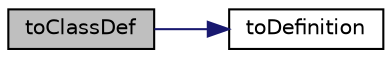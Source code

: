 digraph "toClassDef"
{
 // LATEX_PDF_SIZE
  edge [fontname="Helvetica",fontsize="10",labelfontname="Helvetica",labelfontsize="10"];
  node [fontname="Helvetica",fontsize="10",shape=record];
  rankdir="LR";
  Node1 [label="toClassDef",height=0.2,width=0.4,color="black", fillcolor="grey75", style="filled", fontcolor="black",tooltip=" "];
  Node1 -> Node2 [color="midnightblue",fontsize="10",style="solid",fontname="Helvetica"];
  Node2 [label="toDefinition",height=0.2,width=0.4,color="black", fillcolor="white", style="filled",URL="$definition_8cpp.html#ab43e817b86eeee8909980167d1a140c8",tooltip=" "];
}
